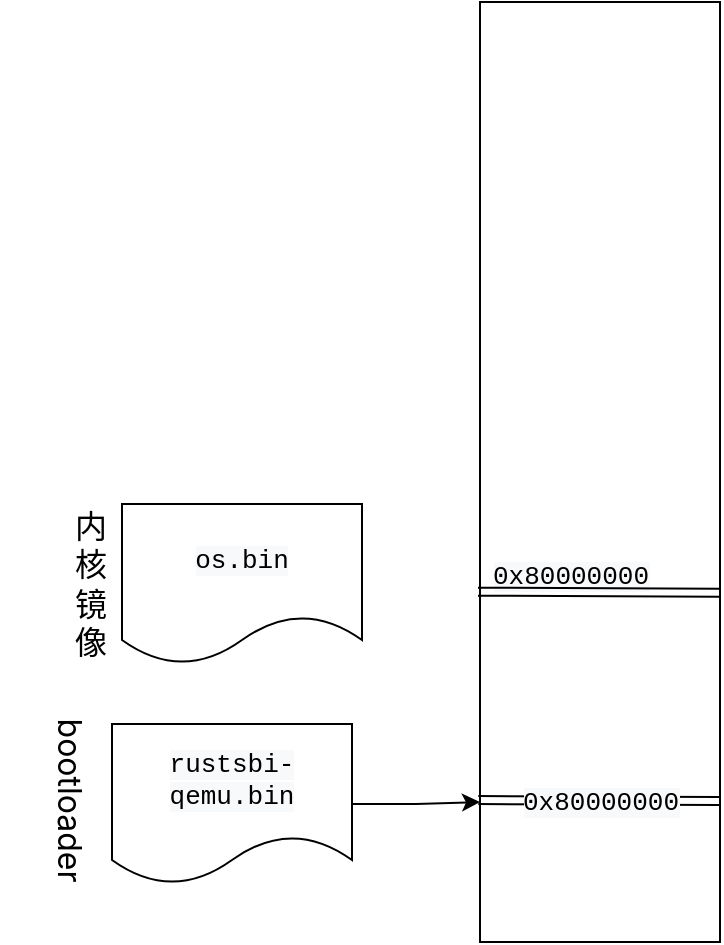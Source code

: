 <mxfile version="24.3.0" type="github">
  <diagram name="第 1 页" id="7-k96jfnMAiJ8e-T-u9u">
    <mxGraphModel dx="1002" dy="569" grid="1" gridSize="10" guides="1" tooltips="1" connect="1" arrows="1" fold="1" page="1" pageScale="1" pageWidth="827" pageHeight="1169" math="0" shadow="0">
      <root>
        <mxCell id="0" />
        <mxCell id="1" parent="0" />
        <mxCell id="l_-t8NbUMLtEt77pQAXU-1" value="" style="rounded=0;whiteSpace=wrap;html=1;" vertex="1" parent="1">
          <mxGeometry x="310" y="30" width="120" height="470" as="geometry" />
        </mxCell>
        <mxCell id="l_-t8NbUMLtEt77pQAXU-11" style="edgeStyle=orthogonalEdgeStyle;rounded=0;orthogonalLoop=1;jettySize=auto;html=1;exitX=1;exitY=0.5;exitDx=0;exitDy=0;" edge="1" parent="1" source="l_-t8NbUMLtEt77pQAXU-2">
          <mxGeometry relative="1" as="geometry">
            <mxPoint x="310" y="430" as="targetPoint" />
          </mxGeometry>
        </mxCell>
        <mxCell id="l_-t8NbUMLtEt77pQAXU-2" value="&lt;span style=&quot;font-family: SFMono-Regular, Menlo, Consolas, Monaco, &amp;quot;Liberation Mono&amp;quot;, &amp;quot;Lucida Console&amp;quot;, monospace; font-size: 13px; text-align: start; background-color: rgb(248, 249, 251);&quot;&gt;rustsbi-qemu.bin&lt;/span&gt;" style="shape=document;whiteSpace=wrap;html=1;boundedLbl=1;" vertex="1" parent="1">
          <mxGeometry x="126" y="391" width="120" height="80" as="geometry" />
        </mxCell>
        <mxCell id="l_-t8NbUMLtEt77pQAXU-5" value="" style="shape=link;html=1;rounded=0;exitX=-0.007;exitY=0.849;exitDx=0;exitDy=0;exitPerimeter=0;" edge="1" parent="1" source="l_-t8NbUMLtEt77pQAXU-1">
          <mxGeometry width="100" relative="1" as="geometry">
            <mxPoint x="330" y="429.5" as="sourcePoint" />
            <mxPoint x="430" y="429.5" as="targetPoint" />
          </mxGeometry>
        </mxCell>
        <mxCell id="l_-t8NbUMLtEt77pQAXU-6" value="&lt;span style=&quot;font-family: SFMono-Regular, Menlo, Consolas, Monaco, &amp;quot;Liberation Mono&amp;quot;, &amp;quot;Lucida Console&amp;quot;, monospace; font-size: 13px; text-align: start; text-wrap: wrap; background-color: rgb(248, 249, 251);&quot;&gt;0x80000000&lt;/span&gt;" style="edgeLabel;html=1;align=center;verticalAlign=middle;resizable=0;points=[];" vertex="1" connectable="0" parent="l_-t8NbUMLtEt77pQAXU-5">
          <mxGeometry x="0.301" relative="1" as="geometry">
            <mxPoint x="-33" y="-113" as="offset" />
          </mxGeometry>
        </mxCell>
        <mxCell id="l_-t8NbUMLtEt77pQAXU-8" value="&lt;span style=&quot;font-family: -apple-system, BlinkMacSystemFont, &amp;quot;Segoe UI&amp;quot;, Helvetica, Arial, sans-serif, &amp;quot;Apple Color Emoji&amp;quot;, &amp;quot;Segoe UI Emoji&amp;quot;; font-size: medium; text-align: start; text-wrap: wrap; background-color: rgb(255, 255, 255);&quot;&gt;bootloader&amp;nbsp;&lt;/span&gt;" style="text;html=1;align=center;verticalAlign=middle;resizable=0;points=[];autosize=1;strokeColor=none;fillColor=none;rotation=90;" vertex="1" parent="1">
          <mxGeometry x="50" y="416" width="110" height="30" as="geometry" />
        </mxCell>
        <mxCell id="l_-t8NbUMLtEt77pQAXU-12" value="&lt;span style=&quot;font-family: SFMono-Regular, Menlo, Consolas, Monaco, &amp;quot;Liberation Mono&amp;quot;, &amp;quot;Lucida Console&amp;quot;, monospace; font-size: 13px; text-align: start; background-color: rgb(248, 249, 251);&quot;&gt;os.bin&lt;/span&gt;" style="shape=document;whiteSpace=wrap;html=1;boundedLbl=1;" vertex="1" parent="1">
          <mxGeometry x="131" y="281" width="120" height="80" as="geometry" />
        </mxCell>
        <mxCell id="l_-t8NbUMLtEt77pQAXU-13" value="&lt;div style=&quot;text-align: start;&quot;&gt;&lt;br&gt;&lt;/div&gt;" style="text;html=1;align=center;verticalAlign=middle;resizable=0;points=[];autosize=1;strokeColor=none;fillColor=none;" vertex="1" parent="1">
          <mxGeometry x="125" y="190" width="20" height="30" as="geometry" />
        </mxCell>
        <mxCell id="l_-t8NbUMLtEt77pQAXU-15" value="&lt;span style=&quot;font-family: -apple-system, BlinkMacSystemFont, &amp;quot;Segoe UI&amp;quot;, Helvetica, Arial, sans-serif, &amp;quot;Apple Color Emoji&amp;quot;, &amp;quot;Segoe UI Emoji&amp;quot;; font-size: medium; text-align: start; text-wrap: wrap; background-color: rgb(255, 255, 255);&quot;&gt;内核镜像&lt;/span&gt;" style="text;html=1;align=center;verticalAlign=middle;resizable=0;points=[];autosize=1;strokeColor=none;fillColor=none;" vertex="1" parent="1">
          <mxGeometry x="70" y="306" width="90" height="30" as="geometry" />
        </mxCell>
        <mxCell id="l_-t8NbUMLtEt77pQAXU-16" value="" style="shape=link;html=1;rounded=0;exitX=-0.007;exitY=0.849;exitDx=0;exitDy=0;exitPerimeter=0;" edge="1" parent="1">
          <mxGeometry width="100" relative="1" as="geometry">
            <mxPoint x="309" y="324.83" as="sourcePoint" />
            <mxPoint x="430" y="325.33" as="targetPoint" />
          </mxGeometry>
        </mxCell>
        <mxCell id="l_-t8NbUMLtEt77pQAXU-17" value="&lt;span style=&quot;font-family: SFMono-Regular, Menlo, Consolas, Monaco, &amp;quot;Liberation Mono&amp;quot;, &amp;quot;Lucida Console&amp;quot;, monospace; font-size: 13px; text-align: start; text-wrap: wrap; background-color: rgb(248, 249, 251);&quot;&gt;0x80000000&lt;/span&gt;" style="edgeLabel;html=1;align=center;verticalAlign=middle;resizable=0;points=[];" vertex="1" connectable="0" parent="l_-t8NbUMLtEt77pQAXU-16">
          <mxGeometry x="0.301" relative="1" as="geometry">
            <mxPoint x="-18" y="105" as="offset" />
          </mxGeometry>
        </mxCell>
      </root>
    </mxGraphModel>
  </diagram>
</mxfile>
